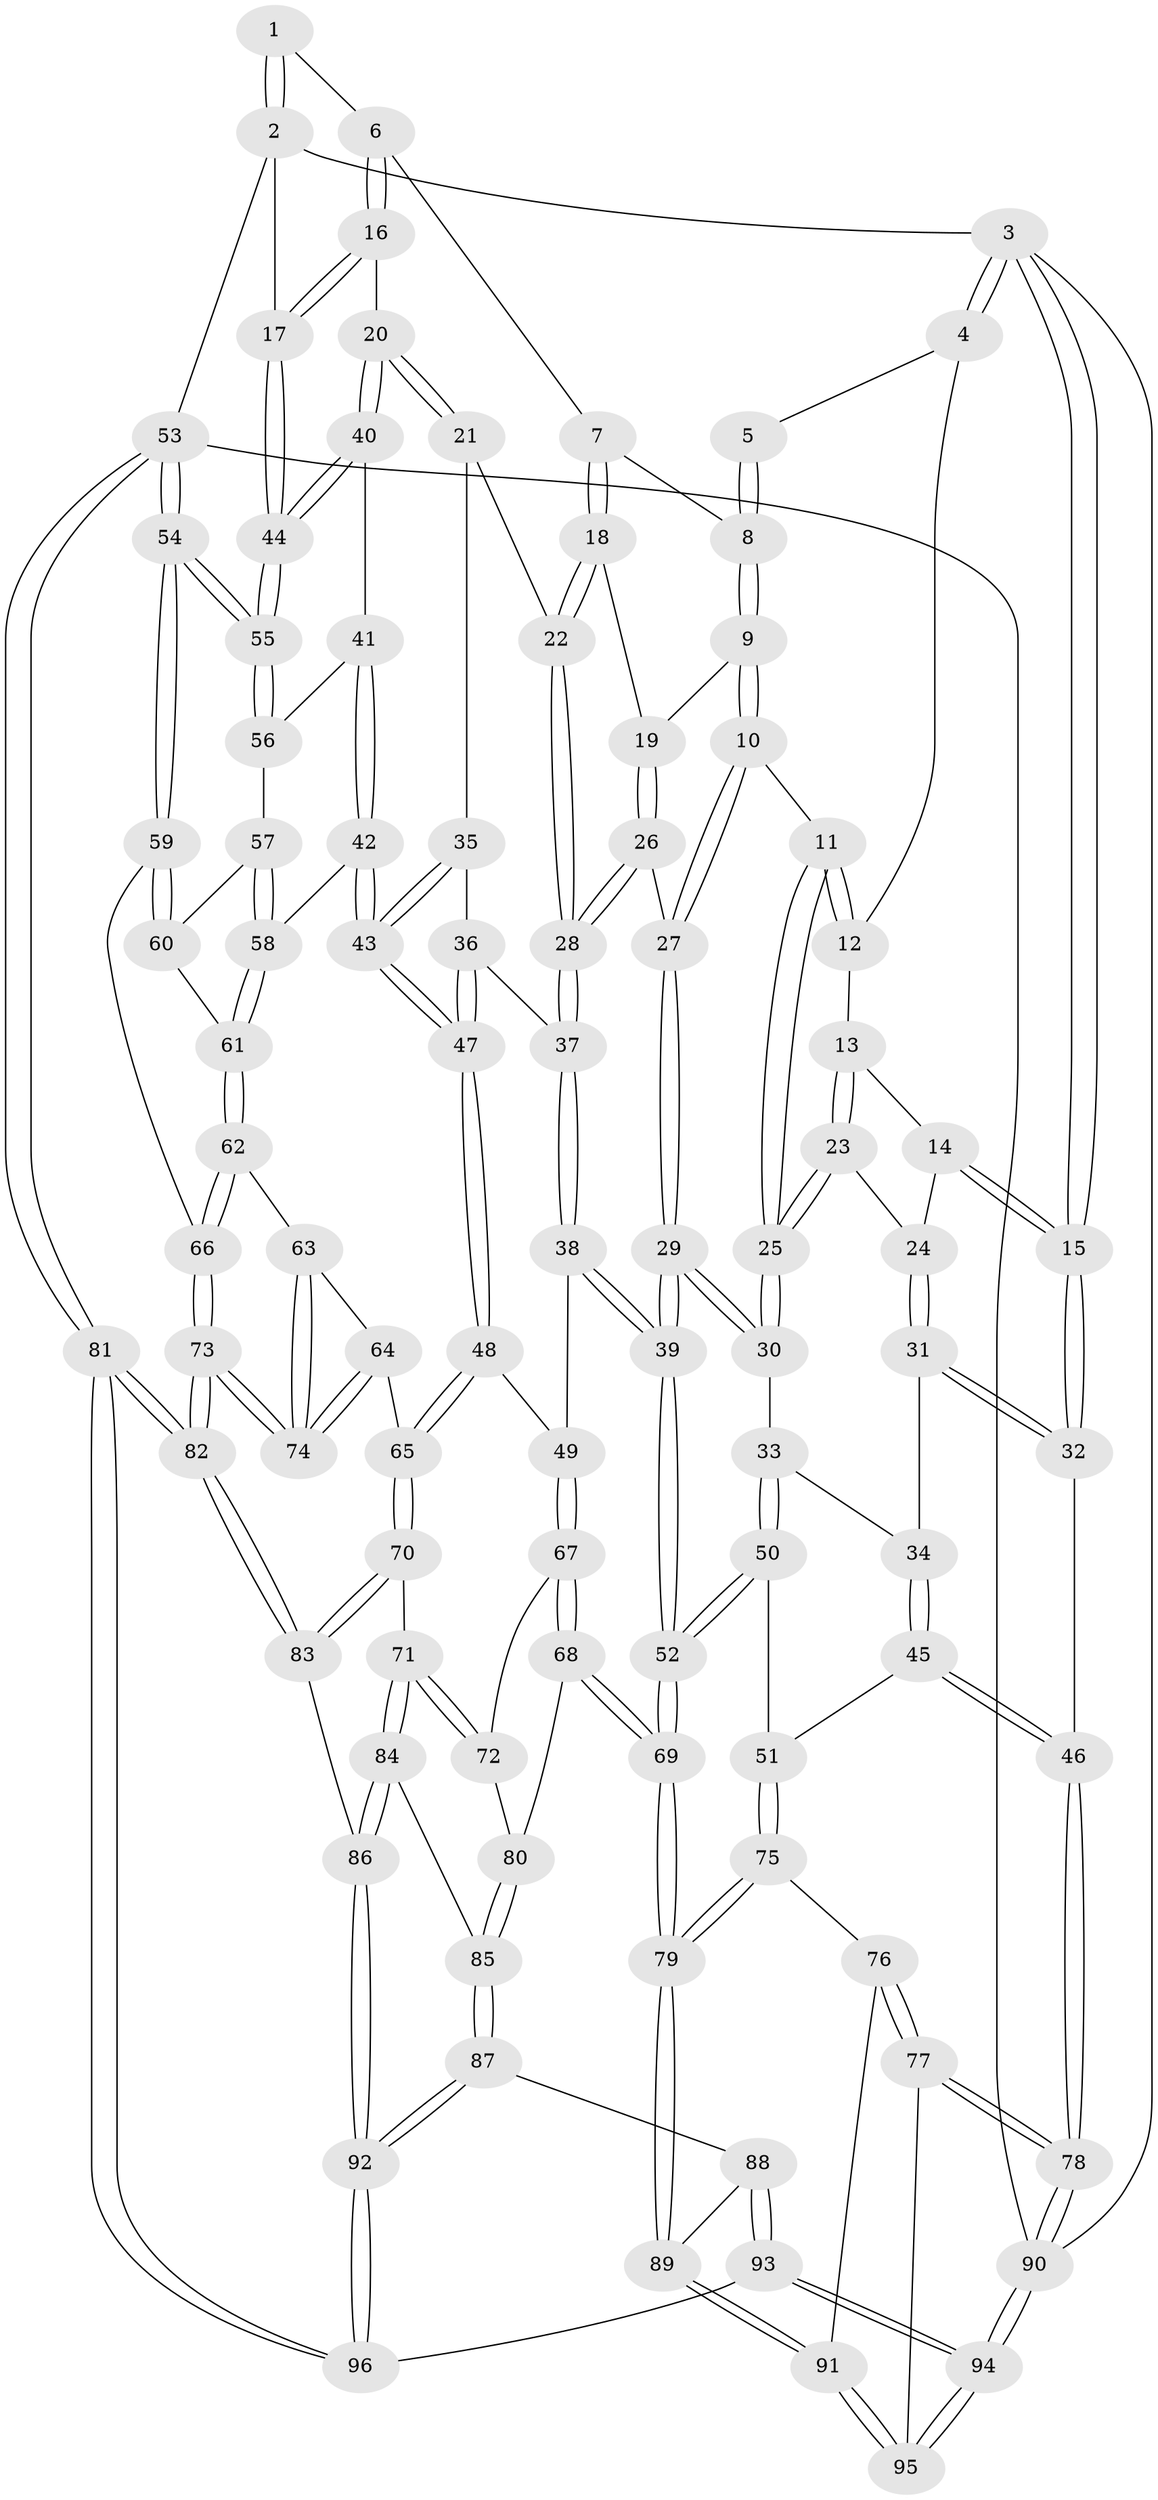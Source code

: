 // coarse degree distribution, {3: 0.10344827586206896, 7: 0.034482758620689655, 4: 0.39655172413793105, 5: 0.3793103448275862, 6: 0.06896551724137931, 2: 0.017241379310344827}
// Generated by graph-tools (version 1.1) at 2025/42/03/06/25 10:42:35]
// undirected, 96 vertices, 237 edges
graph export_dot {
graph [start="1"]
  node [color=gray90,style=filled];
  1 [pos="+0.577555066246994+0"];
  2 [pos="+1+0"];
  3 [pos="+0+0"];
  4 [pos="+0.1907082231682738+0"];
  5 [pos="+0.5617975868181562+0"];
  6 [pos="+0.7066041457356513+0.09456277000485991"];
  7 [pos="+0.6632372523625526+0.12573393634962024"];
  8 [pos="+0.5103692300040001+0.09246551432770175"];
  9 [pos="+0.48841928399643575+0.12349600238711912"];
  10 [pos="+0.36497495181126277+0.16679945739182458"];
  11 [pos="+0.3319160191434814+0.16279378017860588"];
  12 [pos="+0.21656746927936107+0"];
  13 [pos="+0.10251515580515817+0.13574752080541477"];
  14 [pos="+0+0.07589255195569387"];
  15 [pos="+0+0"];
  16 [pos="+0.8591937308969184+0.13633618287318175"];
  17 [pos="+1+0"];
  18 [pos="+0.6356165552815509+0.21599139960997882"];
  19 [pos="+0.5315323419030651+0.18136242659074575"];
  20 [pos="+0.8298471901104583+0.2512148419962321"];
  21 [pos="+0.7405210621023417+0.2775268625071187"];
  22 [pos="+0.6503528366635494+0.2579879222566979"];
  23 [pos="+0.09002554627139764+0.19940751306087542"];
  24 [pos="+0.06299310669734516+0.2179381072763971"];
  25 [pos="+0.27139018982478114+0.241496850100087"];
  26 [pos="+0.5268559727150005+0.30085697248914317"];
  27 [pos="+0.435670451258553+0.2664722144151286"];
  28 [pos="+0.5623017046313856+0.3454052243826836"];
  29 [pos="+0.3860277039442749+0.45149954216647126"];
  30 [pos="+0.26088779923479066+0.3536182674243129"];
  31 [pos="+0+0.2833240439670056"];
  32 [pos="+0+0.32892946530745293"];
  33 [pos="+0.22978641912481557+0.36940088194853526"];
  34 [pos="+0.16016530239136292+0.37312230735233654"];
  35 [pos="+0.7189000254830593+0.3382237818708124"];
  36 [pos="+0.6286456990694853+0.4026445643642716"];
  37 [pos="+0.56043975763667+0.37374253381876904"];
  38 [pos="+0.47236819484250797+0.46637473158952214"];
  39 [pos="+0.41716843990355923+0.491942362120484"];
  40 [pos="+0.8570304258911114+0.3035836034158632"];
  41 [pos="+0.8664192290398638+0.4053752232955302"];
  42 [pos="+0.7622471975054571+0.5046569868362186"];
  43 [pos="+0.7579013147350777+0.5062655392291298"];
  44 [pos="+1+0.31027704705111"];
  45 [pos="+0.04565071687536353+0.5415197898826817"];
  46 [pos="+0+0.5293909179993312"];
  47 [pos="+0.7449600688662804+0.5144529497385293"];
  48 [pos="+0.7410070297931601+0.5212180235702533"];
  49 [pos="+0.6647467516885235+0.5570579624381375"];
  50 [pos="+0.188129409712769+0.5206624633354231"];
  51 [pos="+0.09267457401843791+0.5613163124358367"];
  52 [pos="+0.38898410939330297+0.6032095194906443"];
  53 [pos="+1+1"];
  54 [pos="+1+0.6141898460972196"];
  55 [pos="+1+0.4638768131438358"];
  56 [pos="+0.9881210769205357+0.45950437448624937"];
  57 [pos="+0.9177539830606372+0.560451293287079"];
  58 [pos="+0.8033431033629229+0.5274360160835471"];
  59 [pos="+0.979130508303588+0.6480265347627419"];
  60 [pos="+0.919062320619308+0.5670832115891983"];
  61 [pos="+0.8746039665155284+0.6154876769979484"];
  62 [pos="+0.8742850034175588+0.635480158954835"];
  63 [pos="+0.8667945413732812+0.6403345026844762"];
  64 [pos="+0.8024478560846454+0.6639676610399777"];
  65 [pos="+0.7766127128607385+0.6582836251687778"];
  66 [pos="+0.9569896314764782+0.6630035726968767"];
  67 [pos="+0.6300726987871719+0.6114099681260222"];
  68 [pos="+0.4037690226600646+0.6163625764009844"];
  69 [pos="+0.38945828929649073+0.613377642742491"];
  70 [pos="+0.769024558695943+0.6698643711307422"];
  71 [pos="+0.7062939849601357+0.7150891887955924"];
  72 [pos="+0.6329757363006947+0.6610860606793124"];
  73 [pos="+0.901645665223461+0.7614595923542251"];
  74 [pos="+0.9006253814562695+0.7602501980408142"];
  75 [pos="+0.16945469096651944+0.6841910933729196"];
  76 [pos="+0.15086720356575087+0.7200041371033914"];
  77 [pos="+0.0016365860216003996+0.8664333514848691"];
  78 [pos="+0+0.9719613544610625"];
  79 [pos="+0.3742233987011755+0.6492007776886255"];
  80 [pos="+0.5875441819322015+0.708287890714657"];
  81 [pos="+1+1"];
  82 [pos="+0.9015453130002841+0.9045297848706247"];
  83 [pos="+0.8383793653476516+0.88330640640245"];
  84 [pos="+0.6879177367137034+0.8118195121704324"];
  85 [pos="+0.5899945713387179+0.8155817692006457"];
  86 [pos="+0.769411070617242+0.8732889107167555"];
  87 [pos="+0.5182574436906902+0.8602975380429704"];
  88 [pos="+0.4025212175626597+0.813947181592139"];
  89 [pos="+0.39514855793372405+0.8100587812296821"];
  90 [pos="+0+1"];
  91 [pos="+0.30852631481367304+0.8793817775577839"];
  92 [pos="+0.5782725718278006+1"];
  93 [pos="+0.45296442750568083+1"];
  94 [pos="+0.29831729093947773+1"];
  95 [pos="+0.2820719156964945+0.9127929318982952"];
  96 [pos="+0.5655946177311878+1"];
  1 -- 2;
  1 -- 2;
  1 -- 6;
  2 -- 3;
  2 -- 17;
  2 -- 53;
  3 -- 4;
  3 -- 4;
  3 -- 15;
  3 -- 15;
  3 -- 90;
  4 -- 5;
  4 -- 12;
  5 -- 8;
  5 -- 8;
  6 -- 7;
  6 -- 16;
  6 -- 16;
  7 -- 8;
  7 -- 18;
  7 -- 18;
  8 -- 9;
  8 -- 9;
  9 -- 10;
  9 -- 10;
  9 -- 19;
  10 -- 11;
  10 -- 27;
  10 -- 27;
  11 -- 12;
  11 -- 12;
  11 -- 25;
  11 -- 25;
  12 -- 13;
  13 -- 14;
  13 -- 23;
  13 -- 23;
  14 -- 15;
  14 -- 15;
  14 -- 24;
  15 -- 32;
  15 -- 32;
  16 -- 17;
  16 -- 17;
  16 -- 20;
  17 -- 44;
  17 -- 44;
  18 -- 19;
  18 -- 22;
  18 -- 22;
  19 -- 26;
  19 -- 26;
  20 -- 21;
  20 -- 21;
  20 -- 40;
  20 -- 40;
  21 -- 22;
  21 -- 35;
  22 -- 28;
  22 -- 28;
  23 -- 24;
  23 -- 25;
  23 -- 25;
  24 -- 31;
  24 -- 31;
  25 -- 30;
  25 -- 30;
  26 -- 27;
  26 -- 28;
  26 -- 28;
  27 -- 29;
  27 -- 29;
  28 -- 37;
  28 -- 37;
  29 -- 30;
  29 -- 30;
  29 -- 39;
  29 -- 39;
  30 -- 33;
  31 -- 32;
  31 -- 32;
  31 -- 34;
  32 -- 46;
  33 -- 34;
  33 -- 50;
  33 -- 50;
  34 -- 45;
  34 -- 45;
  35 -- 36;
  35 -- 43;
  35 -- 43;
  36 -- 37;
  36 -- 47;
  36 -- 47;
  37 -- 38;
  37 -- 38;
  38 -- 39;
  38 -- 39;
  38 -- 49;
  39 -- 52;
  39 -- 52;
  40 -- 41;
  40 -- 44;
  40 -- 44;
  41 -- 42;
  41 -- 42;
  41 -- 56;
  42 -- 43;
  42 -- 43;
  42 -- 58;
  43 -- 47;
  43 -- 47;
  44 -- 55;
  44 -- 55;
  45 -- 46;
  45 -- 46;
  45 -- 51;
  46 -- 78;
  46 -- 78;
  47 -- 48;
  47 -- 48;
  48 -- 49;
  48 -- 65;
  48 -- 65;
  49 -- 67;
  49 -- 67;
  50 -- 51;
  50 -- 52;
  50 -- 52;
  51 -- 75;
  51 -- 75;
  52 -- 69;
  52 -- 69;
  53 -- 54;
  53 -- 54;
  53 -- 81;
  53 -- 81;
  53 -- 90;
  54 -- 55;
  54 -- 55;
  54 -- 59;
  54 -- 59;
  55 -- 56;
  55 -- 56;
  56 -- 57;
  57 -- 58;
  57 -- 58;
  57 -- 60;
  58 -- 61;
  58 -- 61;
  59 -- 60;
  59 -- 60;
  59 -- 66;
  60 -- 61;
  61 -- 62;
  61 -- 62;
  62 -- 63;
  62 -- 66;
  62 -- 66;
  63 -- 64;
  63 -- 74;
  63 -- 74;
  64 -- 65;
  64 -- 74;
  64 -- 74;
  65 -- 70;
  65 -- 70;
  66 -- 73;
  66 -- 73;
  67 -- 68;
  67 -- 68;
  67 -- 72;
  68 -- 69;
  68 -- 69;
  68 -- 80;
  69 -- 79;
  69 -- 79;
  70 -- 71;
  70 -- 83;
  70 -- 83;
  71 -- 72;
  71 -- 72;
  71 -- 84;
  71 -- 84;
  72 -- 80;
  73 -- 74;
  73 -- 74;
  73 -- 82;
  73 -- 82;
  75 -- 76;
  75 -- 79;
  75 -- 79;
  76 -- 77;
  76 -- 77;
  76 -- 91;
  77 -- 78;
  77 -- 78;
  77 -- 95;
  78 -- 90;
  78 -- 90;
  79 -- 89;
  79 -- 89;
  80 -- 85;
  80 -- 85;
  81 -- 82;
  81 -- 82;
  81 -- 96;
  81 -- 96;
  82 -- 83;
  82 -- 83;
  83 -- 86;
  84 -- 85;
  84 -- 86;
  84 -- 86;
  85 -- 87;
  85 -- 87;
  86 -- 92;
  86 -- 92;
  87 -- 88;
  87 -- 92;
  87 -- 92;
  88 -- 89;
  88 -- 93;
  88 -- 93;
  89 -- 91;
  89 -- 91;
  90 -- 94;
  90 -- 94;
  91 -- 95;
  91 -- 95;
  92 -- 96;
  92 -- 96;
  93 -- 94;
  93 -- 94;
  93 -- 96;
  94 -- 95;
  94 -- 95;
}
